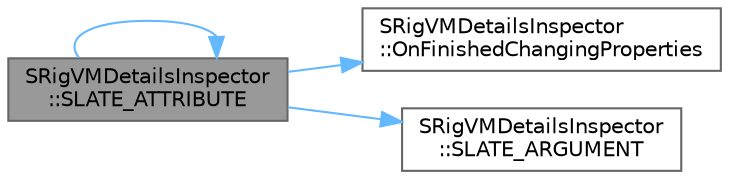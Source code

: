 digraph "SRigVMDetailsInspector::SLATE_ATTRIBUTE"
{
 // INTERACTIVE_SVG=YES
 // LATEX_PDF_SIZE
  bgcolor="transparent";
  edge [fontname=Helvetica,fontsize=10,labelfontname=Helvetica,labelfontsize=10];
  node [fontname=Helvetica,fontsize=10,shape=box,height=0.2,width=0.4];
  rankdir="LR";
  Node1 [id="Node000001",label="SRigVMDetailsInspector\l::SLATE_ATTRIBUTE",height=0.2,width=0.4,color="gray40", fillcolor="grey60", style="filled", fontcolor="black",tooltip=" "];
  Node1 -> Node2 [id="edge1_Node000001_Node000002",color="steelblue1",style="solid",tooltip=" "];
  Node2 [id="Node000002",label="SRigVMDetailsInspector\l::OnFinishedChangingProperties",height=0.2,width=0.4,color="grey40", fillcolor="white", style="filled",URL="$d8/d4c/classSRigVMDetailsInspector.html#acfcafef029ca4055ec2cbe4bee8d00ad",tooltip="Callback invoked after a value change on the selected object(s)"];
  Node1 -> Node3 [id="edge2_Node000001_Node000003",color="steelblue1",style="solid",tooltip=" "];
  Node3 [id="Node000003",label="SRigVMDetailsInspector\l::SLATE_ARGUMENT",height=0.2,width=0.4,color="grey40", fillcolor="white", style="filled",URL="$d8/d4c/classSRigVMDetailsInspector.html#a9f00d0e1d57bc08fe7f64cd6ada9aa99",tooltip=" "];
  Node1 -> Node1 [id="edge3_Node000001_Node000001",color="steelblue1",style="solid",tooltip=" "];
}
